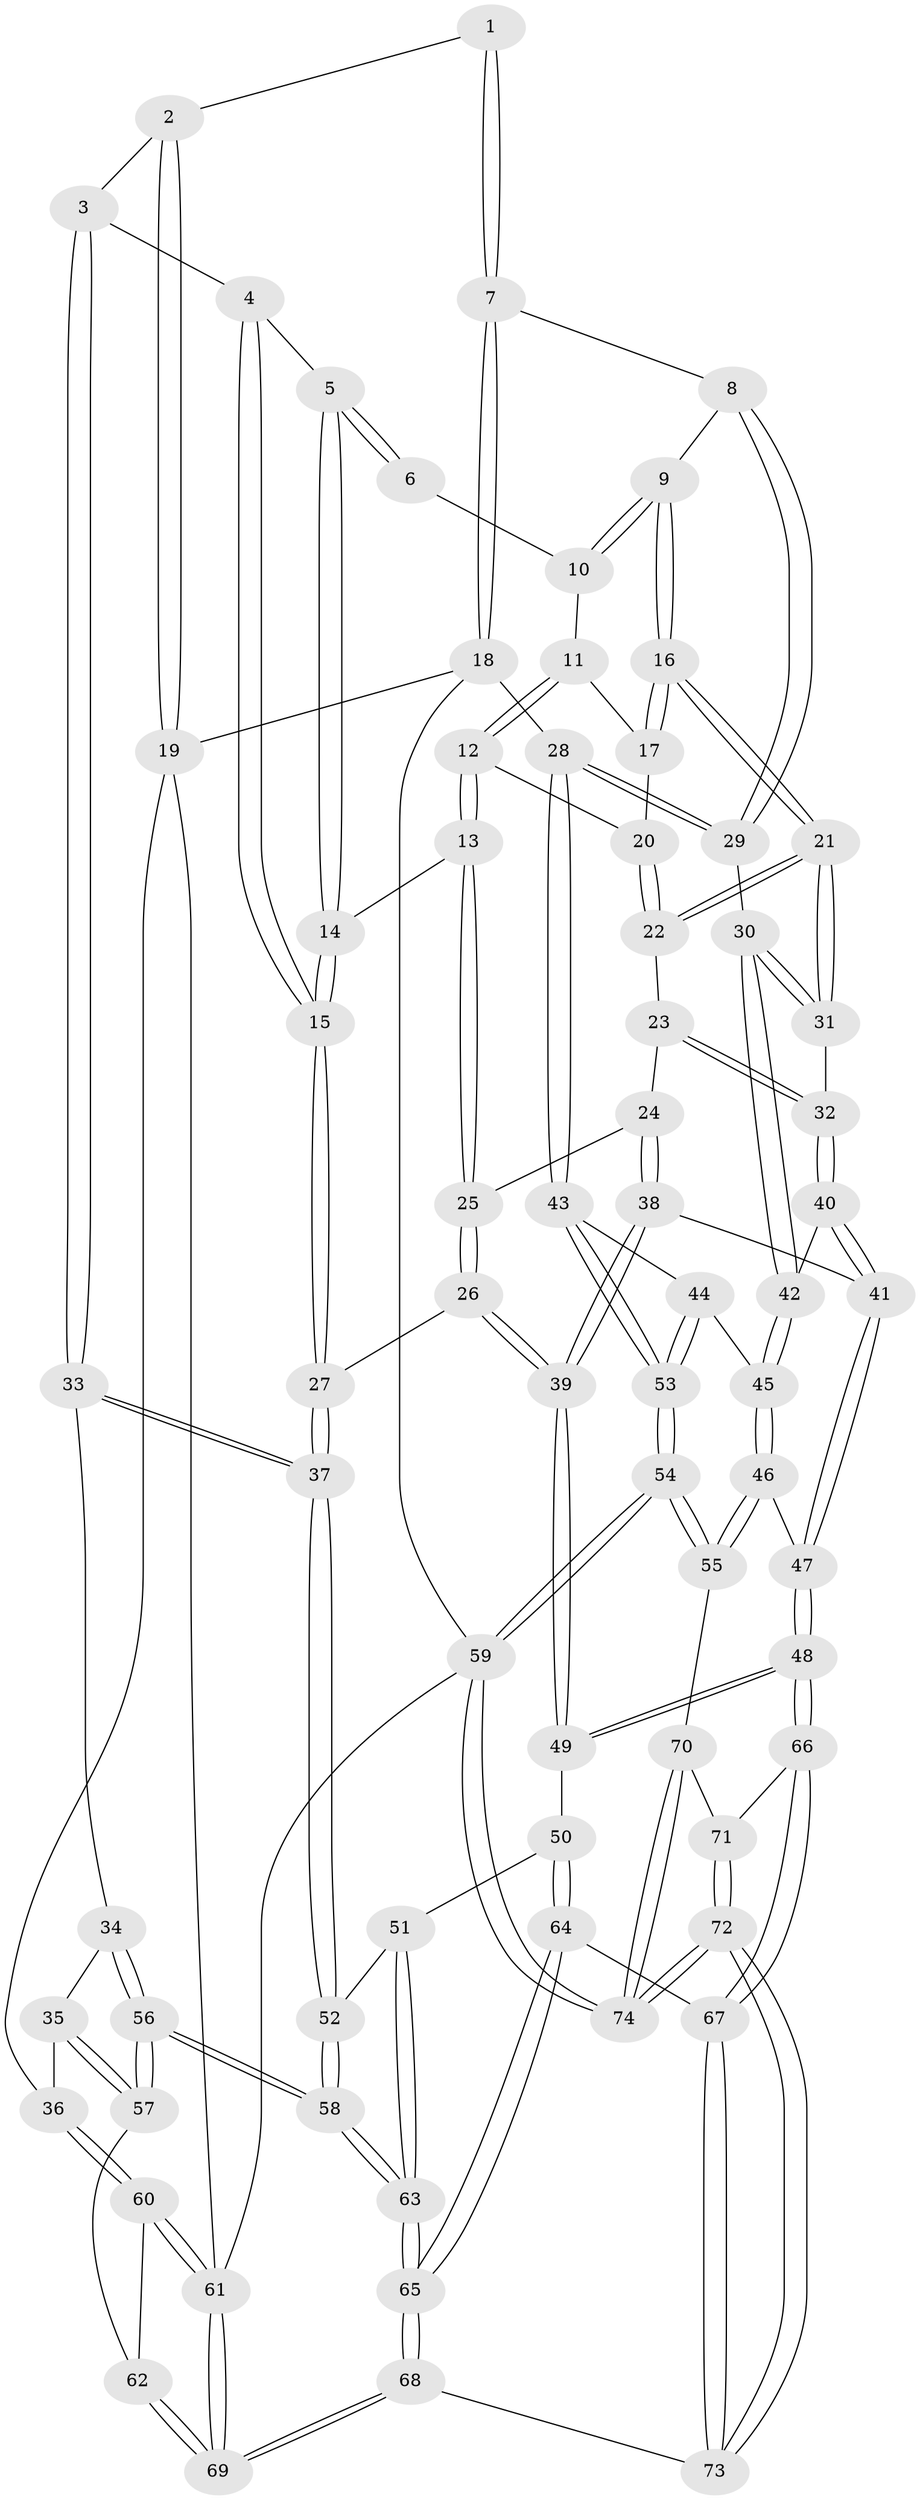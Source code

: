 // Generated by graph-tools (version 1.1) at 2025/51/03/09/25 03:51:01]
// undirected, 74 vertices, 182 edges
graph export_dot {
graph [start="1"]
  node [color=gray90,style=filled];
  1 [pos="+0.47852990837008763+0"];
  2 [pos="+0+0"];
  3 [pos="+0.21377251612965725+0.2451486939060974"];
  4 [pos="+0.37368129060301875+0.11248835970487187"];
  5 [pos="+0.4329469083662594+0.05180480998215111"];
  6 [pos="+0.47849723771348446+0"];
  7 [pos="+1+0"];
  8 [pos="+0.8122988352260422+0.18597772263654255"];
  9 [pos="+0.8111969136656245+0.18662311793043315"];
  10 [pos="+0.5875777332734331+0.1116770694405786"];
  11 [pos="+0.5847243804408467+0.1700229555161344"];
  12 [pos="+0.527572459103913+0.24526535761904933"];
  13 [pos="+0.5070968138799354+0.2548105565192791"];
  14 [pos="+0.47625723208903253+0.25278515916638084"];
  15 [pos="+0.40159704842919397+0.3154074854546454"];
  16 [pos="+0.8075366354166804+0.19025213479284633"];
  17 [pos="+0.6634644491140432+0.23331476001949147"];
  18 [pos="+1+0"];
  19 [pos="+0+0"];
  20 [pos="+0.6320134970589156+0.26743906748513696"];
  21 [pos="+0.748765305106563+0.3277775386186002"];
  22 [pos="+0.6318929741880008+0.2882805063704782"];
  23 [pos="+0.6216999214818215+0.3409081047235069"];
  24 [pos="+0.5914832711145499+0.36178455105864255"];
  25 [pos="+0.5806000111386665+0.3604547919732032"];
  26 [pos="+0.4156459936947963+0.4668046339387692"];
  27 [pos="+0.30852242359674686+0.4066594841081492"];
  28 [pos="+1+0.3455422501310152"];
  29 [pos="+0.9176099687060981+0.4135078579706981"];
  30 [pos="+0.9099405311403893+0.42138911286337566"];
  31 [pos="+0.7449113964228842+0.34041744202292296"];
  32 [pos="+0.7290224041864509+0.3665525314507058"];
  33 [pos="+0.22867075871208137+0.39790783228866905"];
  34 [pos="+0.21690283141157804+0.4031009468839082"];
  35 [pos="+0.2068157342103593+0.4052463617286224"];
  36 [pos="+0+0.40892618119586144"];
  37 [pos="+0.24871583192638308+0.4046214934825796"];
  38 [pos="+0.6492944981853049+0.49588047462798746"];
  39 [pos="+0.468254786300197+0.5239970618785003"];
  40 [pos="+0.728379286570197+0.4617546066204729"];
  41 [pos="+0.6833879639586418+0.5059474758277649"];
  42 [pos="+0.8782743618212143+0.468449273977437"];
  43 [pos="+1+0.453450287688494"];
  44 [pos="+0.9238234013352113+0.5497893544306192"];
  45 [pos="+0.8913666455361315+0.5440690201961337"];
  46 [pos="+0.8210108618375594+0.7079144234796328"];
  47 [pos="+0.734108781060555+0.7215413870436388"];
  48 [pos="+0.713079096958649+0.7401233719577485"];
  49 [pos="+0.4793868291882727+0.6072169027498481"];
  50 [pos="+0.43819478240010673+0.6724872308708512"];
  51 [pos="+0.3344563797601807+0.6531739761939351"];
  52 [pos="+0.29174351049887304+0.6158221113264412"];
  53 [pos="+1+0.7783253029284046"];
  54 [pos="+1+0.8065346232409186"];
  55 [pos="+1+0.7936373971369037"];
  56 [pos="+0.16418205626805188+0.7250726414641335"];
  57 [pos="+0.035636234373975624+0.6964035200980214"];
  58 [pos="+0.21062294245265747+0.7662573857400906"];
  59 [pos="+1+1"];
  60 [pos="+0+0.6607961068034036"];
  61 [pos="+0+1"];
  62 [pos="+0.028795997196815196+0.6977737637065478"];
  63 [pos="+0.27626012142123224+0.8896697267666197"];
  64 [pos="+0.4291923766472082+0.7472612293056121"];
  65 [pos="+0.2834343542515068+0.9078127067640978"];
  66 [pos="+0.6798387124010038+0.8093290329338229"];
  67 [pos="+0.6652663298468577+0.8205154820808975"];
  68 [pos="+0.2681136086752349+1"];
  69 [pos="+0.14496260943872102+1"];
  70 [pos="+0.8751613213548736+0.9437779188895283"];
  71 [pos="+0.7484369237975972+0.8858854308482701"];
  72 [pos="+0.8296940750117509+1"];
  73 [pos="+0.46367528457674934+1"];
  74 [pos="+0.8716420112527372+1"];
  1 -- 2;
  1 -- 7;
  1 -- 7;
  2 -- 3;
  2 -- 19;
  2 -- 19;
  3 -- 4;
  3 -- 33;
  3 -- 33;
  4 -- 5;
  4 -- 15;
  4 -- 15;
  5 -- 6;
  5 -- 6;
  5 -- 14;
  5 -- 14;
  6 -- 10;
  7 -- 8;
  7 -- 18;
  7 -- 18;
  8 -- 9;
  8 -- 29;
  8 -- 29;
  9 -- 10;
  9 -- 10;
  9 -- 16;
  9 -- 16;
  10 -- 11;
  11 -- 12;
  11 -- 12;
  11 -- 17;
  12 -- 13;
  12 -- 13;
  12 -- 20;
  13 -- 14;
  13 -- 25;
  13 -- 25;
  14 -- 15;
  14 -- 15;
  15 -- 27;
  15 -- 27;
  16 -- 17;
  16 -- 17;
  16 -- 21;
  16 -- 21;
  17 -- 20;
  18 -- 19;
  18 -- 28;
  18 -- 59;
  19 -- 36;
  19 -- 61;
  20 -- 22;
  20 -- 22;
  21 -- 22;
  21 -- 22;
  21 -- 31;
  21 -- 31;
  22 -- 23;
  23 -- 24;
  23 -- 32;
  23 -- 32;
  24 -- 25;
  24 -- 38;
  24 -- 38;
  25 -- 26;
  25 -- 26;
  26 -- 27;
  26 -- 39;
  26 -- 39;
  27 -- 37;
  27 -- 37;
  28 -- 29;
  28 -- 29;
  28 -- 43;
  28 -- 43;
  29 -- 30;
  30 -- 31;
  30 -- 31;
  30 -- 42;
  30 -- 42;
  31 -- 32;
  32 -- 40;
  32 -- 40;
  33 -- 34;
  33 -- 37;
  33 -- 37;
  34 -- 35;
  34 -- 56;
  34 -- 56;
  35 -- 36;
  35 -- 57;
  35 -- 57;
  36 -- 60;
  36 -- 60;
  37 -- 52;
  37 -- 52;
  38 -- 39;
  38 -- 39;
  38 -- 41;
  39 -- 49;
  39 -- 49;
  40 -- 41;
  40 -- 41;
  40 -- 42;
  41 -- 47;
  41 -- 47;
  42 -- 45;
  42 -- 45;
  43 -- 44;
  43 -- 53;
  43 -- 53;
  44 -- 45;
  44 -- 53;
  44 -- 53;
  45 -- 46;
  45 -- 46;
  46 -- 47;
  46 -- 55;
  46 -- 55;
  47 -- 48;
  47 -- 48;
  48 -- 49;
  48 -- 49;
  48 -- 66;
  48 -- 66;
  49 -- 50;
  50 -- 51;
  50 -- 64;
  50 -- 64;
  51 -- 52;
  51 -- 63;
  51 -- 63;
  52 -- 58;
  52 -- 58;
  53 -- 54;
  53 -- 54;
  54 -- 55;
  54 -- 55;
  54 -- 59;
  54 -- 59;
  55 -- 70;
  56 -- 57;
  56 -- 57;
  56 -- 58;
  56 -- 58;
  57 -- 62;
  58 -- 63;
  58 -- 63;
  59 -- 74;
  59 -- 74;
  59 -- 61;
  60 -- 61;
  60 -- 61;
  60 -- 62;
  61 -- 69;
  61 -- 69;
  62 -- 69;
  62 -- 69;
  63 -- 65;
  63 -- 65;
  64 -- 65;
  64 -- 65;
  64 -- 67;
  65 -- 68;
  65 -- 68;
  66 -- 67;
  66 -- 67;
  66 -- 71;
  67 -- 73;
  67 -- 73;
  68 -- 69;
  68 -- 69;
  68 -- 73;
  70 -- 71;
  70 -- 74;
  70 -- 74;
  71 -- 72;
  71 -- 72;
  72 -- 73;
  72 -- 73;
  72 -- 74;
  72 -- 74;
}
